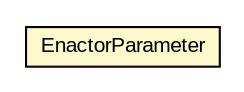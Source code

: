 #!/usr/local/bin/dot
#
# Class diagram 
# Generated by UMLGraph version 5.3 (http://www.umlgraph.org/)
#

digraph G {
	edge [fontname="arial",fontsize=10,labelfontname="arial",labelfontsize=10];
	node [fontname="arial",fontsize=10,shape=plaintext];
	nodesep=0.25;
	ranksep=0.5;
	// context.arch.enactor.EnactorParameter
	c73793 [label=<<table title="context.arch.enactor.EnactorParameter" border="0" cellborder="1" cellspacing="0" cellpadding="2" port="p" bgcolor="lemonChiffon" href="./EnactorParameter.html">
		<tr><td><table border="0" cellspacing="0" cellpadding="1">
<tr><td align="center" balign="center"> EnactorParameter </td></tr>
		</table></td></tr>
		</table>>, fontname="arial", fontcolor="black", fontsize=10.0];
}

